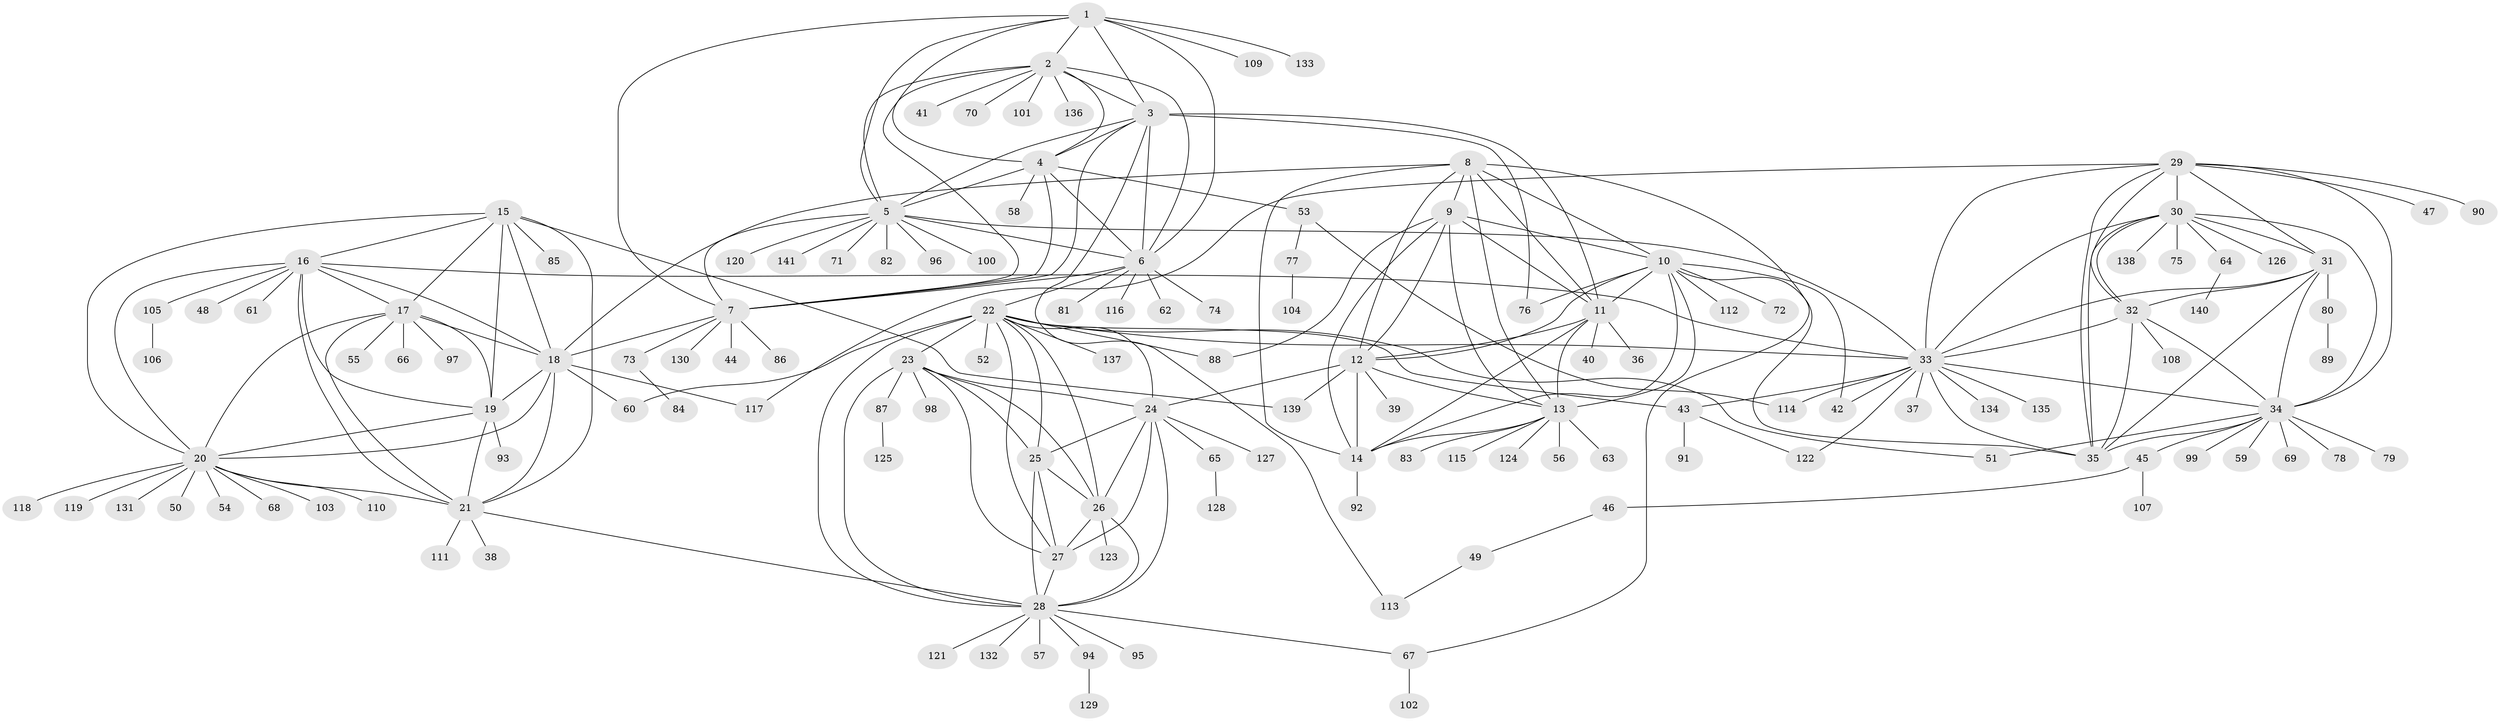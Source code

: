 // Generated by graph-tools (version 1.1) at 2025/50/03/09/25 03:50:31]
// undirected, 141 vertices, 233 edges
graph export_dot {
graph [start="1"]
  node [color=gray90,style=filled];
  1;
  2;
  3;
  4;
  5;
  6;
  7;
  8;
  9;
  10;
  11;
  12;
  13;
  14;
  15;
  16;
  17;
  18;
  19;
  20;
  21;
  22;
  23;
  24;
  25;
  26;
  27;
  28;
  29;
  30;
  31;
  32;
  33;
  34;
  35;
  36;
  37;
  38;
  39;
  40;
  41;
  42;
  43;
  44;
  45;
  46;
  47;
  48;
  49;
  50;
  51;
  52;
  53;
  54;
  55;
  56;
  57;
  58;
  59;
  60;
  61;
  62;
  63;
  64;
  65;
  66;
  67;
  68;
  69;
  70;
  71;
  72;
  73;
  74;
  75;
  76;
  77;
  78;
  79;
  80;
  81;
  82;
  83;
  84;
  85;
  86;
  87;
  88;
  89;
  90;
  91;
  92;
  93;
  94;
  95;
  96;
  97;
  98;
  99;
  100;
  101;
  102;
  103;
  104;
  105;
  106;
  107;
  108;
  109;
  110;
  111;
  112;
  113;
  114;
  115;
  116;
  117;
  118;
  119;
  120;
  121;
  122;
  123;
  124;
  125;
  126;
  127;
  128;
  129;
  130;
  131;
  132;
  133;
  134;
  135;
  136;
  137;
  138;
  139;
  140;
  141;
  1 -- 2;
  1 -- 3;
  1 -- 4;
  1 -- 5;
  1 -- 6;
  1 -- 7;
  1 -- 109;
  1 -- 133;
  2 -- 3;
  2 -- 4;
  2 -- 5;
  2 -- 6;
  2 -- 7;
  2 -- 41;
  2 -- 70;
  2 -- 101;
  2 -- 136;
  3 -- 4;
  3 -- 5;
  3 -- 6;
  3 -- 7;
  3 -- 11;
  3 -- 76;
  3 -- 113;
  4 -- 5;
  4 -- 6;
  4 -- 7;
  4 -- 53;
  4 -- 58;
  5 -- 6;
  5 -- 7;
  5 -- 33;
  5 -- 71;
  5 -- 82;
  5 -- 96;
  5 -- 100;
  5 -- 120;
  5 -- 141;
  6 -- 7;
  6 -- 22;
  6 -- 62;
  6 -- 74;
  6 -- 81;
  6 -- 116;
  7 -- 18;
  7 -- 44;
  7 -- 73;
  7 -- 86;
  7 -- 130;
  8 -- 9;
  8 -- 10;
  8 -- 11;
  8 -- 12;
  8 -- 13;
  8 -- 14;
  8 -- 18;
  8 -- 67;
  9 -- 10;
  9 -- 11;
  9 -- 12;
  9 -- 13;
  9 -- 14;
  9 -- 88;
  10 -- 11;
  10 -- 12;
  10 -- 13;
  10 -- 14;
  10 -- 35;
  10 -- 42;
  10 -- 72;
  10 -- 76;
  10 -- 112;
  11 -- 12;
  11 -- 13;
  11 -- 14;
  11 -- 36;
  11 -- 40;
  12 -- 13;
  12 -- 14;
  12 -- 24;
  12 -- 39;
  12 -- 139;
  13 -- 14;
  13 -- 56;
  13 -- 63;
  13 -- 83;
  13 -- 115;
  13 -- 124;
  14 -- 92;
  15 -- 16;
  15 -- 17;
  15 -- 18;
  15 -- 19;
  15 -- 20;
  15 -- 21;
  15 -- 85;
  15 -- 139;
  16 -- 17;
  16 -- 18;
  16 -- 19;
  16 -- 20;
  16 -- 21;
  16 -- 33;
  16 -- 48;
  16 -- 61;
  16 -- 105;
  17 -- 18;
  17 -- 19;
  17 -- 20;
  17 -- 21;
  17 -- 55;
  17 -- 66;
  17 -- 97;
  18 -- 19;
  18 -- 20;
  18 -- 21;
  18 -- 60;
  18 -- 117;
  19 -- 20;
  19 -- 21;
  19 -- 93;
  20 -- 21;
  20 -- 50;
  20 -- 54;
  20 -- 68;
  20 -- 103;
  20 -- 110;
  20 -- 118;
  20 -- 119;
  20 -- 131;
  21 -- 28;
  21 -- 38;
  21 -- 111;
  22 -- 23;
  22 -- 24;
  22 -- 25;
  22 -- 26;
  22 -- 27;
  22 -- 28;
  22 -- 33;
  22 -- 43;
  22 -- 51;
  22 -- 52;
  22 -- 60;
  22 -- 88;
  22 -- 137;
  23 -- 24;
  23 -- 25;
  23 -- 26;
  23 -- 27;
  23 -- 28;
  23 -- 87;
  23 -- 98;
  24 -- 25;
  24 -- 26;
  24 -- 27;
  24 -- 28;
  24 -- 65;
  24 -- 127;
  25 -- 26;
  25 -- 27;
  25 -- 28;
  26 -- 27;
  26 -- 28;
  26 -- 123;
  27 -- 28;
  28 -- 57;
  28 -- 67;
  28 -- 94;
  28 -- 95;
  28 -- 121;
  28 -- 132;
  29 -- 30;
  29 -- 31;
  29 -- 32;
  29 -- 33;
  29 -- 34;
  29 -- 35;
  29 -- 47;
  29 -- 90;
  29 -- 117;
  30 -- 31;
  30 -- 32;
  30 -- 33;
  30 -- 34;
  30 -- 35;
  30 -- 64;
  30 -- 75;
  30 -- 126;
  30 -- 138;
  31 -- 32;
  31 -- 33;
  31 -- 34;
  31 -- 35;
  31 -- 80;
  32 -- 33;
  32 -- 34;
  32 -- 35;
  32 -- 108;
  33 -- 34;
  33 -- 35;
  33 -- 37;
  33 -- 42;
  33 -- 43;
  33 -- 114;
  33 -- 122;
  33 -- 134;
  33 -- 135;
  34 -- 35;
  34 -- 45;
  34 -- 51;
  34 -- 59;
  34 -- 69;
  34 -- 78;
  34 -- 79;
  34 -- 99;
  43 -- 91;
  43 -- 122;
  45 -- 46;
  45 -- 107;
  46 -- 49;
  49 -- 113;
  53 -- 77;
  53 -- 114;
  64 -- 140;
  65 -- 128;
  67 -- 102;
  73 -- 84;
  77 -- 104;
  80 -- 89;
  87 -- 125;
  94 -- 129;
  105 -- 106;
}
